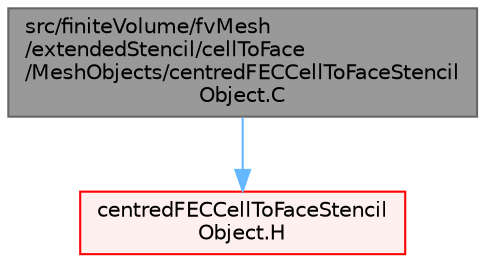 digraph "src/finiteVolume/fvMesh/extendedStencil/cellToFace/MeshObjects/centredFECCellToFaceStencilObject.C"
{
 // LATEX_PDF_SIZE
  bgcolor="transparent";
  edge [fontname=Helvetica,fontsize=10,labelfontname=Helvetica,labelfontsize=10];
  node [fontname=Helvetica,fontsize=10,shape=box,height=0.2,width=0.4];
  Node1 [id="Node000001",label="src/finiteVolume/fvMesh\l/extendedStencil/cellToFace\l/MeshObjects/centredFECCellToFaceStencil\lObject.C",height=0.2,width=0.4,color="gray40", fillcolor="grey60", style="filled", fontcolor="black",tooltip=" "];
  Node1 -> Node2 [id="edge1_Node000001_Node000002",color="steelblue1",style="solid",tooltip=" "];
  Node2 [id="Node000002",label="centredFECCellToFaceStencil\lObject.H",height=0.2,width=0.4,color="red", fillcolor="#FFF0F0", style="filled",URL="$centredFECCellToFaceStencilObject_8H.html",tooltip=" "];
}
